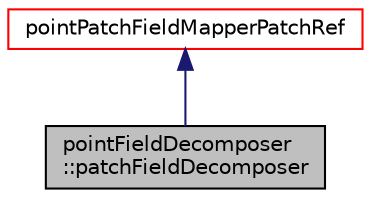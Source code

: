 digraph "pointFieldDecomposer::patchFieldDecomposer"
{
  bgcolor="transparent";
  edge [fontname="Helvetica",fontsize="10",labelfontname="Helvetica",labelfontsize="10"];
  node [fontname="Helvetica",fontsize="10",shape=record];
  Node1 [label="pointFieldDecomposer\l::patchFieldDecomposer",height=0.2,width=0.4,color="black", fillcolor="grey75", style="filled", fontcolor="black"];
  Node2 -> Node1 [dir="back",color="midnightblue",fontsize="10",style="solid",fontname="Helvetica"];
  Node2 [label="pointPatchFieldMapperPatchRef",height=0.2,width=0.4,color="red",URL="$a01900.html",tooltip="Foam::pointPatchFieldMapperPatchRef. "];
}
